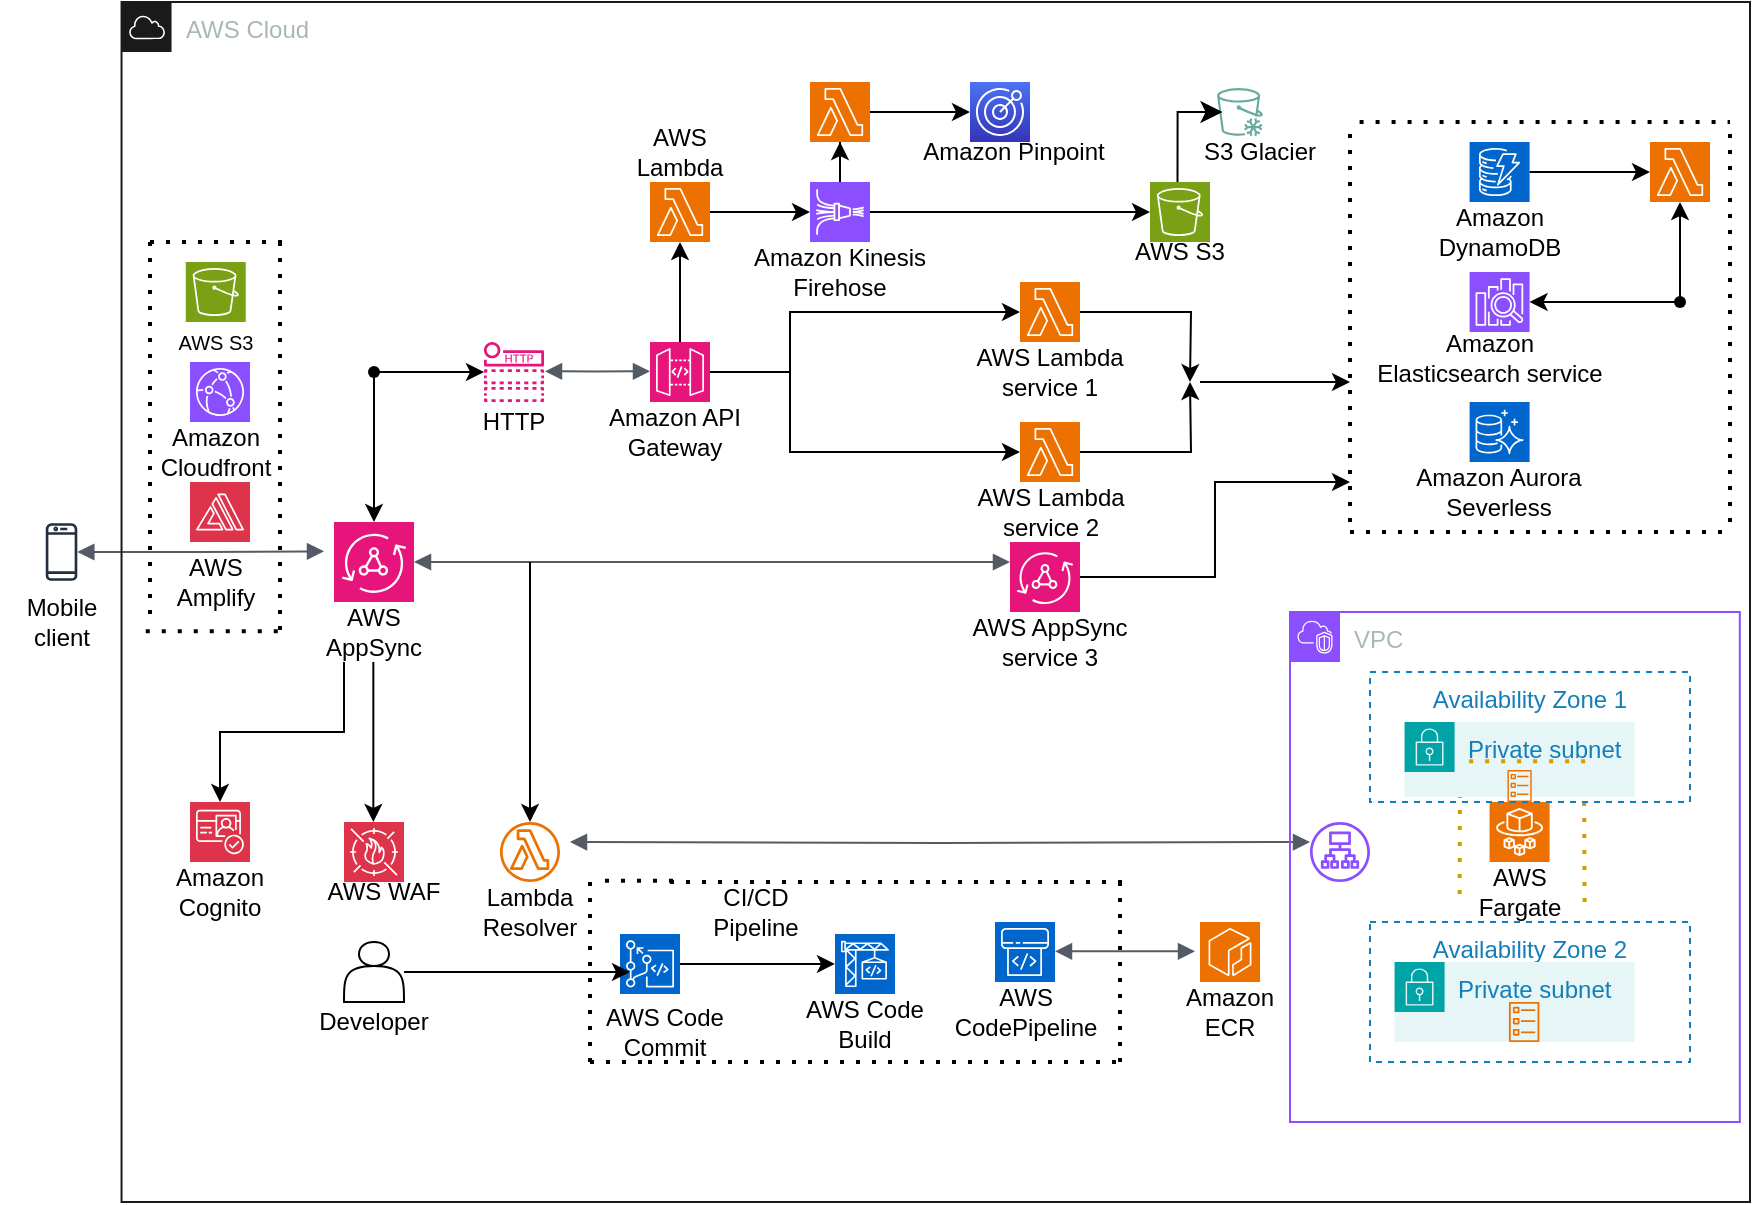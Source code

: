<mxfile version="24.5.2" type="device">
  <diagram name="Page-1" id="oglTjYDxb-ngUuN0Zojm">
    <mxGraphModel dx="1783" dy="492" grid="1" gridSize="10" guides="1" tooltips="1" connect="1" arrows="1" fold="1" page="1" pageScale="1" pageWidth="827" pageHeight="1169" math="0" shadow="0">
      <root>
        <mxCell id="0" />
        <mxCell id="1" parent="0" />
        <mxCell id="u-ZexH7WLPHbIGea8qeF-1" value="" style="sketch=0;points=[[0,0,0],[0.25,0,0],[0.5,0,0],[0.75,0,0],[1,0,0],[0,1,0],[0.25,1,0],[0.5,1,0],[0.75,1,0],[1,1,0],[0,0.25,0],[0,0.5,0],[0,0.75,0],[1,0.25,0],[1,0.5,0],[1,0.75,0]];outlineConnect=0;fontColor=#232F3E;fillColor=#7AA116;strokeColor=#ffffff;dashed=0;verticalLabelPosition=bottom;verticalAlign=top;align=center;html=1;fontSize=12;fontStyle=0;aspect=fixed;shape=mxgraph.aws4.resourceIcon;resIcon=mxgraph.aws4.s3;" vertex="1" parent="1">
          <mxGeometry x="47.88" y="250" width="30" height="30" as="geometry" />
        </mxCell>
        <mxCell id="u-ZexH7WLPHbIGea8qeF-2" value="" style="sketch=0;points=[[0,0,0],[0.25,0,0],[0.5,0,0],[0.75,0,0],[1,0,0],[0,1,0],[0.25,1,0],[0.5,1,0],[0.75,1,0],[1,1,0],[0,0.25,0],[0,0.5,0],[0,0.75,0],[1,0.25,0],[1,0.5,0],[1,0.75,0]];outlineConnect=0;fontColor=#232F3E;fillColor=#7AA116;strokeColor=#ffffff;dashed=0;verticalLabelPosition=bottom;verticalAlign=top;align=center;html=1;fontSize=12;fontStyle=0;aspect=fixed;shape=mxgraph.aws4.resourceIcon;resIcon=mxgraph.aws4.s3;" vertex="1" parent="1">
          <mxGeometry x="530" y="210" width="30" height="30" as="geometry" />
        </mxCell>
        <mxCell id="u-ZexH7WLPHbIGea8qeF-3" value="" style="sketch=0;points=[[0,0,0],[0.25,0,0],[0.5,0,0],[0.75,0,0],[1,0,0],[0,1,0],[0.25,1,0],[0.5,1,0],[0.75,1,0],[1,1,0],[0,0.25,0],[0,0.5,0],[0,0.75,0],[1,0.25,0],[1,0.5,0],[1,0.75,0]];outlineConnect=0;fontColor=#232F3E;fillColor=#8C4FFF;strokeColor=#ffffff;dashed=0;verticalLabelPosition=bottom;verticalAlign=top;align=center;html=1;fontSize=12;fontStyle=0;aspect=fixed;shape=mxgraph.aws4.resourceIcon;resIcon=mxgraph.aws4.cloudfront;" vertex="1" parent="1">
          <mxGeometry x="50" y="300" width="30" height="30" as="geometry" />
        </mxCell>
        <mxCell id="u-ZexH7WLPHbIGea8qeF-4" value="" style="sketch=0;points=[[0,0,0],[0.25,0,0],[0.5,0,0],[0.75,0,0],[1,0,0],[0,1,0],[0.25,1,0],[0.5,1,0],[0.75,1,0],[1,1,0],[0,0.25,0],[0,0.5,0],[0,0.75,0],[1,0.25,0],[1,0.5,0],[1,0.75,0]];outlineConnect=0;fontColor=#232F3E;fillColor=#DD344C;strokeColor=#ffffff;dashed=0;verticalLabelPosition=bottom;verticalAlign=top;align=center;html=1;fontSize=12;fontStyle=0;aspect=fixed;shape=mxgraph.aws4.resourceIcon;resIcon=mxgraph.aws4.amplify;" vertex="1" parent="1">
          <mxGeometry x="50" y="360" width="30" height="30" as="geometry" />
        </mxCell>
        <mxCell id="u-ZexH7WLPHbIGea8qeF-5" value="" style="sketch=0;points=[[0,0,0],[0.25,0,0],[0.5,0,0],[0.75,0,0],[1,0,0],[0,1,0],[0.25,1,0],[0.5,1,0],[0.75,1,0],[1,1,0],[0,0.25,0],[0,0.5,0],[0,0.75,0],[1,0.25,0],[1,0.5,0],[1,0.75,0]];outlineConnect=0;fontColor=#232F3E;fillColor=#DD344C;strokeColor=#ffffff;dashed=0;verticalLabelPosition=bottom;verticalAlign=top;align=center;html=1;fontSize=12;fontStyle=0;aspect=fixed;shape=mxgraph.aws4.resourceIcon;resIcon=mxgraph.aws4.cognito;" vertex="1" parent="1">
          <mxGeometry x="50" y="520" width="30" height="30" as="geometry" />
        </mxCell>
        <mxCell id="u-ZexH7WLPHbIGea8qeF-6" value="" style="sketch=0;points=[[0,0,0],[0.25,0,0],[0.5,0,0],[0.75,0,0],[1,0,0],[0,1,0],[0.25,1,0],[0.5,1,0],[0.75,1,0],[1,1,0],[0,0.25,0],[0,0.5,0],[0,0.75,0],[1,0.25,0],[1,0.5,0],[1,0.75,0]];outlineConnect=0;fontColor=#232F3E;fillColor=#DD344C;strokeColor=#ffffff;dashed=0;verticalLabelPosition=bottom;verticalAlign=top;align=center;html=1;fontSize=12;fontStyle=0;aspect=fixed;shape=mxgraph.aws4.resourceIcon;resIcon=mxgraph.aws4.waf;" vertex="1" parent="1">
          <mxGeometry x="127" y="530" width="30" height="30" as="geometry" />
        </mxCell>
        <mxCell id="u-ZexH7WLPHbIGea8qeF-7" value="" style="sketch=0;points=[[0,0,0],[0.25,0,0],[0.5,0,0],[0.75,0,0],[1,0,0],[0,1,0],[0.25,1,0],[0.5,1,0],[0.75,1,0],[1,1,0],[0,0.25,0],[0,0.5,0],[0,0.75,0],[1,0.25,0],[1,0.5,0],[1,0.75,0]];outlineConnect=0;fontColor=#232F3E;fillColor=#E7157B;strokeColor=#ffffff;dashed=0;verticalLabelPosition=bottom;verticalAlign=top;align=center;html=1;fontSize=12;fontStyle=0;aspect=fixed;shape=mxgraph.aws4.resourceIcon;resIcon=mxgraph.aws4.appsync;" vertex="1" parent="1">
          <mxGeometry x="122" y="380" width="40" height="40" as="geometry" />
        </mxCell>
        <mxCell id="u-ZexH7WLPHbIGea8qeF-8" value="" style="sketch=0;outlineConnect=0;fontColor=#232F3E;gradientColor=none;fillColor=#E7157B;strokeColor=none;dashed=0;verticalLabelPosition=bottom;verticalAlign=top;align=center;html=1;fontSize=12;fontStyle=0;aspect=fixed;pointerEvents=1;shape=mxgraph.aws4.http_notification;" vertex="1" parent="1">
          <mxGeometry x="197" y="290" width="30" height="30" as="geometry" />
        </mxCell>
        <mxCell id="u-ZexH7WLPHbIGea8qeF-9" value="" style="sketch=0;outlineConnect=0;fontColor=#232F3E;gradientColor=none;fillColor=#232F3D;strokeColor=none;dashed=0;verticalLabelPosition=bottom;verticalAlign=top;align=center;html=1;fontSize=12;fontStyle=0;aspect=fixed;pointerEvents=1;shape=mxgraph.aws4.mobile_client;" vertex="1" parent="1">
          <mxGeometry x="-22.12" y="380" width="15.77" height="30" as="geometry" />
        </mxCell>
        <mxCell id="u-ZexH7WLPHbIGea8qeF-10" value="" style="sketch=0;outlineConnect=0;fontColor=#232F3E;gradientColor=none;fillColor=#ED7100;strokeColor=none;dashed=0;verticalLabelPosition=bottom;verticalAlign=top;align=center;html=1;fontSize=12;fontStyle=0;aspect=fixed;pointerEvents=1;shape=mxgraph.aws4.lambda_function;" vertex="1" parent="1">
          <mxGeometry x="205" y="530" width="30" height="30" as="geometry" />
        </mxCell>
        <mxCell id="u-ZexH7WLPHbIGea8qeF-220" style="edgeStyle=elbowEdgeStyle;rounded=0;orthogonalLoop=1;jettySize=auto;html=1;exitX=1;exitY=0.5;exitDx=0;exitDy=0;exitPerimeter=0;" edge="1" parent="1" source="u-ZexH7WLPHbIGea8qeF-12" target="u-ZexH7WLPHbIGea8qeF-15">
          <mxGeometry relative="1" as="geometry">
            <Array as="points">
              <mxPoint x="350" y="320" />
              <mxPoint x="350" y="320" />
              <mxPoint x="420" y="320" />
              <mxPoint x="420" y="310" />
              <mxPoint x="420" y="320" />
              <mxPoint x="420" y="320" />
              <mxPoint x="420" y="320" />
              <mxPoint x="420" y="290" />
            </Array>
          </mxGeometry>
        </mxCell>
        <mxCell id="u-ZexH7WLPHbIGea8qeF-12" value="" style="sketch=0;points=[[0,0,0],[0.25,0,0],[0.5,0,0],[0.75,0,0],[1,0,0],[0,1,0],[0.25,1,0],[0.5,1,0],[0.75,1,0],[1,1,0],[0,0.25,0],[0,0.5,0],[0,0.75,0],[1,0.25,0],[1,0.5,0],[1,0.75,0]];outlineConnect=0;fontColor=#232F3E;fillColor=#E7157B;strokeColor=#ffffff;dashed=0;verticalLabelPosition=bottom;verticalAlign=top;align=center;html=1;fontSize=12;fontStyle=0;aspect=fixed;shape=mxgraph.aws4.resourceIcon;resIcon=mxgraph.aws4.api_gateway;" vertex="1" parent="1">
          <mxGeometry x="280" y="290" width="30" height="30" as="geometry" />
        </mxCell>
        <mxCell id="u-ZexH7WLPHbIGea8qeF-13" value="" style="sketch=0;points=[[0,0,0],[0.25,0,0],[0.5,0,0],[0.75,0,0],[1,0,0],[0,1,0],[0.25,1,0],[0.5,1,0],[0.75,1,0],[1,1,0],[0,0.25,0],[0,0.5,0],[0,0.75,0],[1,0.25,0],[1,0.5,0],[1,0.75,0]];outlineConnect=0;fontColor=#232F3E;fillColor=#ED7100;strokeColor=#ffffff;dashed=0;verticalLabelPosition=bottom;verticalAlign=top;align=center;html=1;fontSize=12;fontStyle=0;aspect=fixed;shape=mxgraph.aws4.resourceIcon;resIcon=mxgraph.aws4.lambda;" vertex="1" parent="1">
          <mxGeometry x="280" y="210" width="30" height="30" as="geometry" />
        </mxCell>
        <mxCell id="u-ZexH7WLPHbIGea8qeF-14" value="" style="sketch=0;points=[[0,0,0],[0.25,0,0],[0.5,0,0],[0.75,0,0],[1,0,0],[0,1,0],[0.25,1,0],[0.5,1,0],[0.75,1,0],[1,1,0],[0,0.25,0],[0,0.5,0],[0,0.75,0],[1,0.25,0],[1,0.5,0],[1,0.75,0]];outlineConnect=0;fontColor=#232F3E;fillColor=#ED7100;strokeColor=#ffffff;dashed=0;verticalLabelPosition=bottom;verticalAlign=top;align=center;html=1;fontSize=12;fontStyle=0;aspect=fixed;shape=mxgraph.aws4.resourceIcon;resIcon=mxgraph.aws4.lambda;" vertex="1" parent="1">
          <mxGeometry x="360" y="160" width="30" height="30" as="geometry" />
        </mxCell>
        <mxCell id="u-ZexH7WLPHbIGea8qeF-263" style="edgeStyle=orthogonalEdgeStyle;rounded=0;orthogonalLoop=1;jettySize=auto;html=1;elbow=vertical;" edge="1" parent="1" source="u-ZexH7WLPHbIGea8qeF-15">
          <mxGeometry relative="1" as="geometry">
            <mxPoint x="550" y="310" as="targetPoint" />
          </mxGeometry>
        </mxCell>
        <mxCell id="u-ZexH7WLPHbIGea8qeF-15" value="" style="sketch=0;points=[[0,0,0],[0.25,0,0],[0.5,0,0],[0.75,0,0],[1,0,0],[0,1,0],[0.25,1,0],[0.5,1,0],[0.75,1,0],[1,1,0],[0,0.25,0],[0,0.5,0],[0,0.75,0],[1,0.25,0],[1,0.5,0],[1,0.75,0]];outlineConnect=0;fontColor=#232F3E;fillColor=#ED7100;strokeColor=#ffffff;dashed=0;verticalLabelPosition=bottom;verticalAlign=top;align=center;html=1;fontSize=12;fontStyle=0;aspect=fixed;shape=mxgraph.aws4.resourceIcon;resIcon=mxgraph.aws4.lambda;" vertex="1" parent="1">
          <mxGeometry x="465" y="260" width="30" height="30" as="geometry" />
        </mxCell>
        <mxCell id="u-ZexH7WLPHbIGea8qeF-278" style="edgeStyle=orthogonalEdgeStyle;rounded=0;orthogonalLoop=1;jettySize=auto;html=1;elbow=vertical;" edge="1" parent="1" source="u-ZexH7WLPHbIGea8qeF-16">
          <mxGeometry relative="1" as="geometry">
            <mxPoint x="550" y="310" as="targetPoint" />
          </mxGeometry>
        </mxCell>
        <mxCell id="u-ZexH7WLPHbIGea8qeF-16" value="" style="sketch=0;points=[[0,0,0],[0.25,0,0],[0.5,0,0],[0.75,0,0],[1,0,0],[0,1,0],[0.25,1,0],[0.5,1,0],[0.75,1,0],[1,1,0],[0,0.25,0],[0,0.5,0],[0,0.75,0],[1,0.25,0],[1,0.5,0],[1,0.75,0]];outlineConnect=0;fontColor=#232F3E;fillColor=#ED7100;strokeColor=#ffffff;dashed=0;verticalLabelPosition=bottom;verticalAlign=top;align=center;html=1;fontSize=12;fontStyle=0;aspect=fixed;shape=mxgraph.aws4.resourceIcon;resIcon=mxgraph.aws4.lambda;" vertex="1" parent="1">
          <mxGeometry x="465" y="330" width="30" height="30" as="geometry" />
        </mxCell>
        <mxCell id="u-ZexH7WLPHbIGea8qeF-17" value="" style="sketch=0;points=[[0,0,0],[0.25,0,0],[0.5,0,0],[0.75,0,0],[1,0,0],[0,1,0],[0.25,1,0],[0.5,1,0],[0.75,1,0],[1,1,0],[0,0.25,0],[0,0.5,0],[0,0.75,0],[1,0.25,0],[1,0.5,0],[1,0.75,0]];outlineConnect=0;fontColor=#232F3E;fillColor=#ED7100;strokeColor=#ffffff;dashed=0;verticalLabelPosition=bottom;verticalAlign=top;align=center;html=1;fontSize=12;fontStyle=0;aspect=fixed;shape=mxgraph.aws4.resourceIcon;resIcon=mxgraph.aws4.lambda;" vertex="1" parent="1">
          <mxGeometry x="780" y="190" width="30" height="30" as="geometry" />
        </mxCell>
        <mxCell id="u-ZexH7WLPHbIGea8qeF-292" style="edgeStyle=elbowEdgeStyle;rounded=0;orthogonalLoop=1;jettySize=auto;html=1;" edge="1" parent="1" source="u-ZexH7WLPHbIGea8qeF-19">
          <mxGeometry relative="1" as="geometry">
            <mxPoint x="630" y="360" as="targetPoint" />
          </mxGeometry>
        </mxCell>
        <mxCell id="u-ZexH7WLPHbIGea8qeF-19" value="" style="sketch=0;points=[[0,0,0],[0.25,0,0],[0.5,0,0],[0.75,0,0],[1,0,0],[0,1,0],[0.25,1,0],[0.5,1,0],[0.75,1,0],[1,1,0],[0,0.25,0],[0,0.5,0],[0,0.75,0],[1,0.25,0],[1,0.5,0],[1,0.75,0]];outlineConnect=0;fontColor=#232F3E;fillColor=#E7157B;strokeColor=#ffffff;dashed=0;verticalLabelPosition=bottom;verticalAlign=top;align=center;html=1;fontSize=12;fontStyle=0;aspect=fixed;shape=mxgraph.aws4.resourceIcon;resIcon=mxgraph.aws4.appsync;" vertex="1" parent="1">
          <mxGeometry x="460" y="390" width="35" height="35" as="geometry" />
        </mxCell>
        <mxCell id="u-ZexH7WLPHbIGea8qeF-20" value="" style="sketch=0;points=[[0,0,0],[0.25,0,0],[0.5,0,0],[0.75,0,0],[1,0,0],[0,1,0],[0.25,1,0],[0.5,1,0],[0.75,1,0],[1,1,0],[0,0.25,0],[0,0.5,0],[0,0.75,0],[1,0.25,0],[1,0.5,0],[1,0.75,0]];outlineConnect=0;fontColor=#232F3E;fillColor=#8C4FFF;strokeColor=#ffffff;dashed=0;verticalLabelPosition=bottom;verticalAlign=top;align=center;html=1;fontSize=12;fontStyle=0;aspect=fixed;shape=mxgraph.aws4.resourceIcon;resIcon=mxgraph.aws4.kinesis_data_firehose;" vertex="1" parent="1">
          <mxGeometry x="360" y="210" width="30" height="30" as="geometry" />
        </mxCell>
        <mxCell id="u-ZexH7WLPHbIGea8qeF-21" value="" style="sketch=0;points=[[0,0,0],[0.25,0,0],[0.5,0,0],[0.75,0,0],[1,0,0],[0,1,0],[0.25,1,0],[0.5,1,0],[0.75,1,0],[1,1,0],[0,0.25,0],[0,0.5,0],[0,0.75,0],[1,0.25,0],[1,0.5,0],[1,0.75,0]];outlineConnect=0;fontColor=#232F3E;gradientColor=#4D72F3;gradientDirection=north;fillColor=#3334B9;strokeColor=#ffffff;dashed=0;verticalLabelPosition=bottom;verticalAlign=top;align=center;html=1;fontSize=12;fontStyle=0;aspect=fixed;shape=mxgraph.aws4.resourceIcon;resIcon=mxgraph.aws4.pinpoint;" vertex="1" parent="1">
          <mxGeometry x="440" y="160" width="30" height="30" as="geometry" />
        </mxCell>
        <mxCell id="u-ZexH7WLPHbIGea8qeF-23" value="" style="sketch=0;points=[[0,0,0],[0.25,0,0],[0.5,0,0],[0.75,0,0],[1,0,0],[0,1,0],[0.25,1,0],[0.5,1,0],[0.75,1,0],[1,1,0],[0,0.25,0],[0,0.5,0],[0,0.75,0],[1,0.25,0],[1,0.5,0],[1,0.75,0]];outlineConnect=0;dashed=0;verticalLabelPosition=bottom;verticalAlign=top;align=center;html=1;fontSize=12;fontStyle=0;aspect=fixed;shape=mxgraph.aws4.resourceIcon;resIcon=mxgraph.aws4.glacier;strokeColor=#67AB9F;" vertex="1" parent="1">
          <mxGeometry x="560" y="160" width="30" height="30" as="geometry" />
        </mxCell>
        <mxCell id="u-ZexH7WLPHbIGea8qeF-29" value="" style="sketch=0;points=[[0,0,0],[0.25,0,0],[0.5,0,0],[0.75,0,0],[1,0,0],[0,1,0],[0.25,1,0],[0.5,1,0],[0.75,1,0],[1,1,0],[0,0.25,0],[0,0.5,0],[0,0.75,0],[1,0.25,0],[1,0.5,0],[1,0.75,0]];outlineConnect=0;fontColor=#232F3E;fillColor=#0066CC;strokeColor=#ffffff;dashed=0;verticalLabelPosition=bottom;verticalAlign=top;align=center;html=1;fontSize=12;fontStyle=0;aspect=fixed;shape=mxgraph.aws4.resourceIcon;resIcon=mxgraph.aws4.codecommit;" vertex="1" parent="1">
          <mxGeometry x="265" y="585.95" width="30" height="30" as="geometry" />
        </mxCell>
        <mxCell id="u-ZexH7WLPHbIGea8qeF-30" value="" style="sketch=0;points=[[0,0,0],[0.25,0,0],[0.5,0,0],[0.75,0,0],[1,0,0],[0,1,0],[0.25,1,0],[0.5,1,0],[0.75,1,0],[1,1,0],[0,0.25,0],[0,0.5,0],[0,0.75,0],[1,0.25,0],[1,0.5,0],[1,0.75,0]];outlineConnect=0;fontColor=#232F3E;fillColor=#0066CC;strokeColor=#ffffff;dashed=0;verticalLabelPosition=bottom;verticalAlign=top;align=center;html=1;fontSize=12;fontStyle=0;aspect=fixed;shape=mxgraph.aws4.resourceIcon;resIcon=mxgraph.aws4.codebuild;" vertex="1" parent="1">
          <mxGeometry x="372.5" y="585.95" width="30" height="30" as="geometry" />
        </mxCell>
        <mxCell id="u-ZexH7WLPHbIGea8qeF-31" value="" style="sketch=0;points=[[0,0,0],[0.25,0,0],[0.5,0,0],[0.75,0,0],[1,0,0],[0,1,0],[0.25,1,0],[0.5,1,0],[0.75,1,0],[1,1,0],[0,0.25,0],[0,0.5,0],[0,0.75,0],[1,0.25,0],[1,0.5,0],[1,0.75,0]];outlineConnect=0;fontColor=#232F3E;fillColor=#0066CC;strokeColor=#ffffff;dashed=0;verticalLabelPosition=bottom;verticalAlign=top;align=center;html=1;fontSize=12;fontStyle=0;aspect=fixed;shape=mxgraph.aws4.resourceIcon;resIcon=mxgraph.aws4.codepipeline;" vertex="1" parent="1">
          <mxGeometry x="452.5" y="580" width="30" height="30" as="geometry" />
        </mxCell>
        <mxCell id="u-ZexH7WLPHbIGea8qeF-33" value="" style="sketch=0;points=[[0,0,0],[0.25,0,0],[0.5,0,0],[0.75,0,0],[1,0,0],[0,1,0],[0.25,1,0],[0.5,1,0],[0.75,1,0],[1,1,0],[0,0.25,0],[0,0.5,0],[0,0.75,0],[1,0.25,0],[1,0.5,0],[1,0.75,0]];outlineConnect=0;fontColor=#232F3E;fillColor=#ED7100;strokeColor=#ffffff;dashed=0;verticalLabelPosition=bottom;verticalAlign=top;align=center;html=1;fontSize=12;fontStyle=0;aspect=fixed;shape=mxgraph.aws4.resourceIcon;resIcon=mxgraph.aws4.ecr;" vertex="1" parent="1">
          <mxGeometry x="555" y="580" width="30" height="30" as="geometry" />
        </mxCell>
        <mxCell id="u-ZexH7WLPHbIGea8qeF-334" style="edgeStyle=orthogonalEdgeStyle;rounded=0;orthogonalLoop=1;jettySize=auto;html=1;" edge="1" parent="1" source="u-ZexH7WLPHbIGea8qeF-35">
          <mxGeometry relative="1" as="geometry">
            <mxPoint x="270" y="605" as="targetPoint" />
          </mxGeometry>
        </mxCell>
        <mxCell id="u-ZexH7WLPHbIGea8qeF-35" value="" style="shape=actor;whiteSpace=wrap;html=1;" vertex="1" parent="1">
          <mxGeometry x="127" y="590" width="30" height="30" as="geometry" />
        </mxCell>
        <mxCell id="u-ZexH7WLPHbIGea8qeF-36" value="" style="sketch=0;points=[[0,0,0],[0.25,0,0],[0.5,0,0],[0.75,0,0],[1,0,0],[0,1,0],[0.25,1,0],[0.5,1,0],[0.75,1,0],[1,1,0],[0,0.25,0],[0,0.5,0],[0,0.75,0],[1,0.25,0],[1,0.5,0],[1,0.75,0]];outlineConnect=0;fontColor=#232F3E;fillColor=#0066CC;strokeColor=#ffffff;dashed=0;verticalLabelPosition=bottom;verticalAlign=top;align=center;html=1;fontSize=12;fontStyle=0;aspect=fixed;shape=mxgraph.aws4.resourceIcon;resIcon=mxgraph.aws4.dynamodb;" vertex="1" parent="1">
          <mxGeometry x="689.79" y="190" width="30" height="30" as="geometry" />
        </mxCell>
        <mxCell id="u-ZexH7WLPHbIGea8qeF-37" value="" style="sketch=0;points=[[0,0,0],[0.25,0,0],[0.5,0,0],[0.75,0,0],[1,0,0],[0,1,0],[0.25,1,0],[0.5,1,0],[0.75,1,0],[1,1,0],[0,0.25,0],[0,0.5,0],[0,0.75,0],[1,0.25,0],[1,0.5,0],[1,0.75,0]];outlineConnect=0;fontColor=#232F3E;fillColor=#8C4FFF;strokeColor=#ffffff;dashed=0;verticalLabelPosition=bottom;verticalAlign=top;align=center;html=1;fontSize=12;fontStyle=0;aspect=fixed;shape=mxgraph.aws4.resourceIcon;resIcon=mxgraph.aws4.elasticsearch_service;" vertex="1" parent="1">
          <mxGeometry x="689.79" y="255" width="30" height="30" as="geometry" />
        </mxCell>
        <mxCell id="u-ZexH7WLPHbIGea8qeF-38" value="" style="sketch=0;points=[[0,0,0],[0.25,0,0],[0.5,0,0],[0.75,0,0],[1,0,0],[0,1,0],[0.25,1,0],[0.5,1,0],[0.75,1,0],[1,1,0],[0,0.25,0],[0,0.5,0],[0,0.75,0],[1,0.25,0],[1,0.5,0],[1,0.75,0]];outlineConnect=0;fontColor=#232F3E;fillColor=#0066CC;strokeColor=#ffffff;dashed=0;verticalLabelPosition=bottom;verticalAlign=top;align=center;html=1;fontSize=12;fontStyle=0;aspect=fixed;shape=mxgraph.aws4.resourceIcon;resIcon=mxgraph.aws4.aurora;" vertex="1" parent="1">
          <mxGeometry x="689.79" y="320" width="30" height="30" as="geometry" />
        </mxCell>
        <mxCell id="u-ZexH7WLPHbIGea8qeF-39" value="" style="sketch=0;points=[[0,0,0],[0.25,0,0],[0.5,0,0],[0.75,0,0],[1,0,0],[0,1,0],[0.25,1,0],[0.5,1,0],[0.75,1,0],[1,1,0],[0,0.25,0],[0,0.5,0],[0,0.75,0],[1,0.25,0],[1,0.5,0],[1,0.75,0]];outlineConnect=0;fontColor=#232F3E;fillColor=#ED7100;strokeColor=#ffffff;dashed=0;verticalLabelPosition=bottom;verticalAlign=top;align=center;html=1;fontSize=12;fontStyle=0;aspect=fixed;shape=mxgraph.aws4.resourceIcon;resIcon=mxgraph.aws4.fargate;" vertex="1" parent="1">
          <mxGeometry x="699.79" y="520" width="30" height="30" as="geometry" />
        </mxCell>
        <mxCell id="u-ZexH7WLPHbIGea8qeF-44" value="&lt;font style=&quot;font-size: 10px;&quot;&gt;AWS S3&lt;/font&gt;" style="text;html=1;align=center;verticalAlign=middle;whiteSpace=wrap;rounded=0;" vertex="1" parent="1">
          <mxGeometry x="32.88" y="280" width="60" height="20" as="geometry" />
        </mxCell>
        <mxCell id="u-ZexH7WLPHbIGea8qeF-46" value="Amazon Cloudfront" style="text;html=1;align=center;verticalAlign=middle;whiteSpace=wrap;rounded=0;" vertex="1" parent="1">
          <mxGeometry x="37.88" y="335" width="50" height="20" as="geometry" />
        </mxCell>
        <mxCell id="u-ZexH7WLPHbIGea8qeF-47" value="AWS Amplify" style="text;html=1;align=center;verticalAlign=middle;whiteSpace=wrap;rounded=0;" vertex="1" parent="1">
          <mxGeometry x="32.88" y="400" width="60" height="20" as="geometry" />
        </mxCell>
        <mxCell id="u-ZexH7WLPHbIGea8qeF-48" value="Mobile client" style="text;html=1;align=center;verticalAlign=middle;whiteSpace=wrap;rounded=0;" vertex="1" parent="1">
          <mxGeometry x="-44.23" y="420" width="60" height="20" as="geometry" />
        </mxCell>
        <mxCell id="u-ZexH7WLPHbIGea8qeF-50" value="Amazon Cognito" style="text;html=1;align=center;verticalAlign=middle;whiteSpace=wrap;rounded=0;" vertex="1" parent="1">
          <mxGeometry x="35" y="550" width="60" height="30" as="geometry" />
        </mxCell>
        <mxCell id="u-ZexH7WLPHbIGea8qeF-51" value="AWS WAF" style="text;html=1;align=center;verticalAlign=middle;whiteSpace=wrap;rounded=0;" vertex="1" parent="1">
          <mxGeometry x="117" y="550" width="60" height="30" as="geometry" />
        </mxCell>
        <mxCell id="u-ZexH7WLPHbIGea8qeF-52" value="HTTP" style="text;html=1;align=center;verticalAlign=middle;whiteSpace=wrap;rounded=0;" vertex="1" parent="1">
          <mxGeometry x="182" y="315" width="60" height="30" as="geometry" />
        </mxCell>
        <mxCell id="u-ZexH7WLPHbIGea8qeF-54" value="Lambda Resolver" style="text;html=1;align=center;verticalAlign=middle;whiteSpace=wrap;rounded=0;" vertex="1" parent="1">
          <mxGeometry x="190" y="560" width="60" height="30" as="geometry" />
        </mxCell>
        <mxCell id="u-ZexH7WLPHbIGea8qeF-55" value="Developer" style="text;html=1;align=center;verticalAlign=middle;whiteSpace=wrap;rounded=0;" vertex="1" parent="1">
          <mxGeometry x="112" y="615" width="60" height="30" as="geometry" />
        </mxCell>
        <mxCell id="u-ZexH7WLPHbIGea8qeF-57" value="AWS Code Commit" style="text;html=1;align=center;verticalAlign=middle;whiteSpace=wrap;rounded=0;" vertex="1" parent="1">
          <mxGeometry x="250" y="620" width="75" height="30" as="geometry" />
        </mxCell>
        <mxCell id="u-ZexH7WLPHbIGea8qeF-58" value="AWS Code Build" style="text;html=1;align=center;verticalAlign=middle;whiteSpace=wrap;rounded=0;" vertex="1" parent="1">
          <mxGeometry x="355" y="615.95" width="65" height="30" as="geometry" />
        </mxCell>
        <mxCell id="u-ZexH7WLPHbIGea8qeF-59" value="AWS CodePipeline" style="text;html=1;align=center;verticalAlign=middle;whiteSpace=wrap;rounded=0;" vertex="1" parent="1">
          <mxGeometry x="437.5" y="610" width="60" height="30" as="geometry" />
        </mxCell>
        <mxCell id="u-ZexH7WLPHbIGea8qeF-60" value="Amazon ECR" style="text;html=1;align=center;verticalAlign=middle;whiteSpace=wrap;rounded=0;" vertex="1" parent="1">
          <mxGeometry x="540" y="610" width="60" height="30" as="geometry" />
        </mxCell>
        <mxCell id="u-ZexH7WLPHbIGea8qeF-61" value="AWS Lambda" style="text;html=1;align=center;verticalAlign=middle;whiteSpace=wrap;rounded=0;" vertex="1" parent="1">
          <mxGeometry x="265" y="180" width="60" height="30" as="geometry" />
        </mxCell>
        <mxCell id="u-ZexH7WLPHbIGea8qeF-62" value="Amazon API Gateway" style="text;html=1;align=center;verticalAlign=middle;whiteSpace=wrap;rounded=0;" vertex="1" parent="1">
          <mxGeometry x="250" y="320" width="85" height="30" as="geometry" />
        </mxCell>
        <mxCell id="u-ZexH7WLPHbIGea8qeF-64" value="Amazon Kinesis Firehose" style="text;html=1;align=center;verticalAlign=middle;whiteSpace=wrap;rounded=0;" vertex="1" parent="1">
          <mxGeometry x="330" y="240" width="90" height="30" as="geometry" />
        </mxCell>
        <mxCell id="u-ZexH7WLPHbIGea8qeF-65" value="Amazon Pinpoint" style="text;html=1;align=center;verticalAlign=middle;whiteSpace=wrap;rounded=0;" vertex="1" parent="1">
          <mxGeometry x="414" y="180" width="96" height="30" as="geometry" />
        </mxCell>
        <mxCell id="u-ZexH7WLPHbIGea8qeF-66" value="AWS Lambda service 1" style="text;html=1;align=center;verticalAlign=middle;whiteSpace=wrap;rounded=0;" vertex="1" parent="1">
          <mxGeometry x="441" y="290" width="78" height="30" as="geometry" />
        </mxCell>
        <mxCell id="u-ZexH7WLPHbIGea8qeF-69" value="AWS AppSync service 3" style="text;html=1;align=center;verticalAlign=middle;whiteSpace=wrap;rounded=0;" vertex="1" parent="1">
          <mxGeometry x="440" y="425" width="80" height="30" as="geometry" />
        </mxCell>
        <mxCell id="u-ZexH7WLPHbIGea8qeF-70" value="AWS S3" style="text;html=1;align=center;verticalAlign=middle;whiteSpace=wrap;rounded=0;" vertex="1" parent="1">
          <mxGeometry x="515" y="230" width="60" height="30" as="geometry" />
        </mxCell>
        <mxCell id="u-ZexH7WLPHbIGea8qeF-71" value="S3 Glacier" style="text;html=1;align=center;verticalAlign=middle;whiteSpace=wrap;rounded=0;" vertex="1" parent="1">
          <mxGeometry x="555" y="180" width="60" height="30" as="geometry" />
        </mxCell>
        <mxCell id="u-ZexH7WLPHbIGea8qeF-72" value="Amazon DynamoDB" style="text;html=1;align=center;verticalAlign=middle;whiteSpace=wrap;rounded=0;" vertex="1" parent="1">
          <mxGeometry x="674.79" y="220" width="60" height="30" as="geometry" />
        </mxCell>
        <mxCell id="u-ZexH7WLPHbIGea8qeF-73" value="Amazon Elasticsearch service" style="text;html=1;align=center;verticalAlign=middle;whiteSpace=wrap;rounded=0;" vertex="1" parent="1">
          <mxGeometry x="640" y="285" width="120" height="25" as="geometry" />
        </mxCell>
        <mxCell id="u-ZexH7WLPHbIGea8qeF-75" value="Amazon Aurora Severless" style="text;html=1;align=center;verticalAlign=middle;whiteSpace=wrap;rounded=0;" vertex="1" parent="1">
          <mxGeometry x="662.29" y="350" width="85" height="30" as="geometry" />
        </mxCell>
        <mxCell id="u-ZexH7WLPHbIGea8qeF-77" value="AWS Fargate" style="text;html=1;align=center;verticalAlign=middle;whiteSpace=wrap;rounded=0;" vertex="1" parent="1">
          <mxGeometry x="684.79" y="550" width="60" height="30" as="geometry" />
        </mxCell>
        <mxCell id="u-ZexH7WLPHbIGea8qeF-79" value="AWS Lambda service 2" style="text;html=1;align=center;verticalAlign=middle;whiteSpace=wrap;rounded=0;" vertex="1" parent="1">
          <mxGeometry x="437.5" y="360" width="85" height="30" as="geometry" />
        </mxCell>
        <mxCell id="u-ZexH7WLPHbIGea8qeF-93" style="edgeStyle=orthogonalEdgeStyle;rounded=0;orthogonalLoop=1;jettySize=auto;html=1;exitX=0.5;exitY=1;exitDx=0;exitDy=0;" edge="1" parent="1">
          <mxGeometry relative="1" as="geometry">
            <mxPoint x="142" y="420" as="sourcePoint" />
            <mxPoint x="142" y="420" as="targetPoint" />
          </mxGeometry>
        </mxCell>
        <mxCell id="u-ZexH7WLPHbIGea8qeF-121" style="edgeStyle=orthogonalEdgeStyle;rounded=0;orthogonalLoop=1;jettySize=auto;html=1;" edge="1" parent="1" source="u-ZexH7WLPHbIGea8qeF-119" target="u-ZexH7WLPHbIGea8qeF-8">
          <mxGeometry relative="1" as="geometry">
            <mxPoint x="180" y="305" as="targetPoint" />
          </mxGeometry>
        </mxCell>
        <mxCell id="u-ZexH7WLPHbIGea8qeF-119" value="" style="shape=waypoint;sketch=0;fillStyle=solid;size=6;pointerEvents=1;points=[];fillColor=none;resizable=0;rotatable=0;perimeter=centerPerimeter;snapToPoint=1;" vertex="1" parent="1">
          <mxGeometry x="132" y="295" width="20" height="20" as="geometry" />
        </mxCell>
        <mxCell id="u-ZexH7WLPHbIGea8qeF-120" style="edgeStyle=orthogonalEdgeStyle;rounded=0;orthogonalLoop=1;jettySize=auto;html=1;entryX=0.5;entryY=0;entryDx=0;entryDy=0;entryPerimeter=0;" edge="1" parent="1" source="u-ZexH7WLPHbIGea8qeF-119" target="u-ZexH7WLPHbIGea8qeF-7">
          <mxGeometry relative="1" as="geometry" />
        </mxCell>
        <mxCell id="u-ZexH7WLPHbIGea8qeF-127" style="edgeStyle=orthogonalEdgeStyle;rounded=0;orthogonalLoop=1;jettySize=auto;html=1;" edge="1" parent="1">
          <mxGeometry relative="1" as="geometry">
            <mxPoint x="141.67" y="530" as="targetPoint" />
            <mxPoint x="141.67" y="450" as="sourcePoint" />
          </mxGeometry>
        </mxCell>
        <mxCell id="u-ZexH7WLPHbIGea8qeF-133" value="AWS AppSync" style="text;html=1;align=center;verticalAlign=middle;whiteSpace=wrap;rounded=0;" vertex="1" parent="1">
          <mxGeometry x="112" y="420" width="60" height="30" as="geometry" />
        </mxCell>
        <mxCell id="u-ZexH7WLPHbIGea8qeF-143" value="" style="edgeStyle=orthogonalEdgeStyle;html=1;endArrow=block;elbow=vertical;startArrow=block;startFill=1;endFill=1;strokeColor=#545B64;rounded=0;" edge="1" parent="1">
          <mxGeometry width="100" relative="1" as="geometry">
            <mxPoint x="227.5" y="304.67" as="sourcePoint" />
            <mxPoint x="280" y="304.67" as="targetPoint" />
            <Array as="points">
              <mxPoint x="252" y="304.34" />
              <mxPoint x="252" y="304.34" />
            </Array>
          </mxGeometry>
        </mxCell>
        <mxCell id="u-ZexH7WLPHbIGea8qeF-144" style="edgeStyle=orthogonalEdgeStyle;rounded=0;orthogonalLoop=1;jettySize=auto;html=1;entryX=0.5;entryY=1;entryDx=0;entryDy=0;entryPerimeter=0;" edge="1" parent="1" source="u-ZexH7WLPHbIGea8qeF-12" target="u-ZexH7WLPHbIGea8qeF-13">
          <mxGeometry relative="1" as="geometry" />
        </mxCell>
        <mxCell id="u-ZexH7WLPHbIGea8qeF-145" style="edgeStyle=orthogonalEdgeStyle;rounded=0;orthogonalLoop=1;jettySize=auto;html=1;entryX=0;entryY=0.5;entryDx=0;entryDy=0;entryPerimeter=0;" edge="1" parent="1" source="u-ZexH7WLPHbIGea8qeF-13" target="u-ZexH7WLPHbIGea8qeF-20">
          <mxGeometry relative="1" as="geometry" />
        </mxCell>
        <mxCell id="u-ZexH7WLPHbIGea8qeF-146" style="edgeStyle=orthogonalEdgeStyle;rounded=0;orthogonalLoop=1;jettySize=auto;html=1;entryX=0.5;entryY=1;entryDx=0;entryDy=0;entryPerimeter=0;" edge="1" parent="1" source="u-ZexH7WLPHbIGea8qeF-20" target="u-ZexH7WLPHbIGea8qeF-14">
          <mxGeometry relative="1" as="geometry" />
        </mxCell>
        <mxCell id="u-ZexH7WLPHbIGea8qeF-147" style="edgeStyle=orthogonalEdgeStyle;rounded=0;orthogonalLoop=1;jettySize=auto;html=1;entryX=0;entryY=0.5;entryDx=0;entryDy=0;entryPerimeter=0;" edge="1" parent="1" source="u-ZexH7WLPHbIGea8qeF-14" target="u-ZexH7WLPHbIGea8qeF-21">
          <mxGeometry relative="1" as="geometry" />
        </mxCell>
        <mxCell id="u-ZexH7WLPHbIGea8qeF-148" style="edgeStyle=orthogonalEdgeStyle;rounded=0;orthogonalLoop=1;jettySize=auto;html=1;entryX=0;entryY=0.5;entryDx=0;entryDy=0;entryPerimeter=0;" edge="1" parent="1" source="u-ZexH7WLPHbIGea8qeF-20" target="u-ZexH7WLPHbIGea8qeF-2">
          <mxGeometry relative="1" as="geometry" />
        </mxCell>
        <mxCell id="u-ZexH7WLPHbIGea8qeF-152" value="" style="edgeStyle=segmentEdgeStyle;endArrow=classic;html=1;curved=0;rounded=0;endSize=8;startSize=8;" edge="1" parent="1">
          <mxGeometry width="50" height="50" relative="1" as="geometry">
            <mxPoint x="543.75" y="210" as="sourcePoint" />
            <mxPoint x="566.25" y="175" as="targetPoint" />
            <Array as="points">
              <mxPoint x="543.75" y="175" />
            </Array>
          </mxGeometry>
        </mxCell>
        <mxCell id="u-ZexH7WLPHbIGea8qeF-171" style="edgeStyle=orthogonalEdgeStyle;rounded=0;orthogonalLoop=1;jettySize=auto;html=1;entryX=0;entryY=0.5;entryDx=0;entryDy=0;entryPerimeter=0;" edge="1" parent="1" source="u-ZexH7WLPHbIGea8qeF-36" target="u-ZexH7WLPHbIGea8qeF-17">
          <mxGeometry relative="1" as="geometry" />
        </mxCell>
        <mxCell id="u-ZexH7WLPHbIGea8qeF-172" value="" style="shape=waypoint;sketch=0;fillStyle=solid;size=6;pointerEvents=1;points=[];fillColor=none;resizable=0;rotatable=0;perimeter=centerPerimeter;snapToPoint=1;" vertex="1" parent="1">
          <mxGeometry x="785.0" y="260" width="20" height="20" as="geometry" />
        </mxCell>
        <mxCell id="u-ZexH7WLPHbIGea8qeF-174" style="edgeStyle=orthogonalEdgeStyle;rounded=0;orthogonalLoop=1;jettySize=auto;html=1;entryX=1;entryY=0.5;entryDx=0;entryDy=0;entryPerimeter=0;" edge="1" parent="1" source="u-ZexH7WLPHbIGea8qeF-172" target="u-ZexH7WLPHbIGea8qeF-37">
          <mxGeometry relative="1" as="geometry" />
        </mxCell>
        <mxCell id="u-ZexH7WLPHbIGea8qeF-184" style="edgeStyle=orthogonalEdgeStyle;rounded=0;orthogonalLoop=1;jettySize=auto;html=1;entryX=0.5;entryY=1;entryDx=0;entryDy=0;entryPerimeter=0;" edge="1" parent="1" source="u-ZexH7WLPHbIGea8qeF-172" target="u-ZexH7WLPHbIGea8qeF-17">
          <mxGeometry relative="1" as="geometry" />
        </mxCell>
        <mxCell id="u-ZexH7WLPHbIGea8qeF-198" value="" style="endArrow=none;dashed=1;html=1;dashPattern=1 3;strokeWidth=2;rounded=0;exitX=0.2;exitY=-0.05;exitDx=0;exitDy=0;exitPerimeter=0;" edge="1" parent="1">
          <mxGeometry width="50" height="50" relative="1" as="geometry">
            <mxPoint x="630" y="380" as="sourcePoint" />
            <mxPoint x="630" y="180" as="targetPoint" />
          </mxGeometry>
        </mxCell>
        <mxCell id="u-ZexH7WLPHbIGea8qeF-210" value="" style="endArrow=none;dashed=1;html=1;dashPattern=1 3;strokeWidth=2;rounded=0;" edge="1" parent="1">
          <mxGeometry width="50" height="50" relative="1" as="geometry">
            <mxPoint x="820" y="380" as="sourcePoint" />
            <mxPoint x="820" y="180" as="targetPoint" />
          </mxGeometry>
        </mxCell>
        <mxCell id="u-ZexH7WLPHbIGea8qeF-211" value="" style="endArrow=none;dashed=1;html=1;dashPattern=1 3;strokeWidth=2;rounded=0;" edge="1" parent="1">
          <mxGeometry width="50" height="50" relative="1" as="geometry">
            <mxPoint x="630" y="385" as="sourcePoint" />
            <mxPoint x="820" y="385" as="targetPoint" />
          </mxGeometry>
        </mxCell>
        <mxCell id="u-ZexH7WLPHbIGea8qeF-265" value="" style="endArrow=classic;html=1;rounded=0;elbow=vertical;" edge="1" parent="1">
          <mxGeometry width="50" height="50" relative="1" as="geometry">
            <mxPoint x="555" y="310" as="sourcePoint" />
            <mxPoint x="630" y="310" as="targetPoint" />
          </mxGeometry>
        </mxCell>
        <mxCell id="u-ZexH7WLPHbIGea8qeF-268" value="" style="edgeStyle=orthogonalEdgeStyle;html=1;endArrow=block;elbow=vertical;startArrow=block;startFill=1;endFill=1;strokeColor=#545B64;rounded=0;exitX=1;exitY=0.5;exitDx=0;exitDy=0;exitPerimeter=0;" edge="1" parent="1" source="u-ZexH7WLPHbIGea8qeF-7">
          <mxGeometry width="100" relative="1" as="geometry">
            <mxPoint x="255" y="399.67" as="sourcePoint" />
            <mxPoint x="460" y="400" as="targetPoint" />
            <Array as="points">
              <mxPoint x="210" y="400" />
              <mxPoint x="210" y="400" />
            </Array>
          </mxGeometry>
        </mxCell>
        <mxCell id="u-ZexH7WLPHbIGea8qeF-270" value="" style="endArrow=classic;html=1;rounded=0;elbow=vertical;" edge="1" parent="1" target="u-ZexH7WLPHbIGea8qeF-10">
          <mxGeometry width="50" height="50" relative="1" as="geometry">
            <mxPoint x="220" y="400" as="sourcePoint" />
            <mxPoint x="220" y="460" as="targetPoint" />
          </mxGeometry>
        </mxCell>
        <mxCell id="u-ZexH7WLPHbIGea8qeF-291" style="edgeStyle=elbowEdgeStyle;rounded=0;orthogonalLoop=1;jettySize=auto;html=1;entryX=0;entryY=0.5;entryDx=0;entryDy=0;entryPerimeter=0;" edge="1" parent="1" source="u-ZexH7WLPHbIGea8qeF-12" target="u-ZexH7WLPHbIGea8qeF-16">
          <mxGeometry relative="1" as="geometry">
            <Array as="points">
              <mxPoint x="350" y="305" />
            </Array>
          </mxGeometry>
        </mxCell>
        <mxCell id="u-ZexH7WLPHbIGea8qeF-294" style="edgeStyle=orthogonalEdgeStyle;rounded=0;orthogonalLoop=1;jettySize=auto;html=1;exitX=0.25;exitY=1;exitDx=0;exitDy=0;entryX=0.5;entryY=0;entryDx=0;entryDy=0;entryPerimeter=0;" edge="1" parent="1" source="u-ZexH7WLPHbIGea8qeF-133" target="u-ZexH7WLPHbIGea8qeF-5">
          <mxGeometry relative="1" as="geometry" />
        </mxCell>
        <mxCell id="u-ZexH7WLPHbIGea8qeF-296" style="edgeStyle=orthogonalEdgeStyle;rounded=0;orthogonalLoop=1;jettySize=auto;html=1;entryX=0;entryY=0.5;entryDx=0;entryDy=0;entryPerimeter=0;" edge="1" parent="1" source="u-ZexH7WLPHbIGea8qeF-29" target="u-ZexH7WLPHbIGea8qeF-30">
          <mxGeometry relative="1" as="geometry" />
        </mxCell>
        <mxCell id="u-ZexH7WLPHbIGea8qeF-311" value="" style="endArrow=none;dashed=1;html=1;dashPattern=1 3;strokeWidth=2;rounded=0;fillColor=#ffcd28;gradientColor=#ffa500;strokeColor=#d79b00;" edge="1" parent="1">
          <mxGeometry width="50" height="50" relative="1" as="geometry">
            <mxPoint x="685" y="500" as="sourcePoint" />
            <mxPoint x="684.79" y="570" as="targetPoint" />
          </mxGeometry>
        </mxCell>
        <mxCell id="u-ZexH7WLPHbIGea8qeF-322" style="edgeStyle=orthogonalEdgeStyle;rounded=0;orthogonalLoop=1;jettySize=auto;html=1;exitX=0.5;exitY=1;exitDx=0;exitDy=0;" edge="1" parent="1">
          <mxGeometry relative="1" as="geometry">
            <mxPoint x="727.29" y="605" as="sourcePoint" />
            <mxPoint x="727.29" y="605" as="targetPoint" />
          </mxGeometry>
        </mxCell>
        <mxCell id="u-ZexH7WLPHbIGea8qeF-323" style="edgeStyle=orthogonalEdgeStyle;rounded=0;orthogonalLoop=1;jettySize=auto;html=1;exitX=0.5;exitY=1;exitDx=0;exitDy=0;" edge="1" parent="1">
          <mxGeometry relative="1" as="geometry">
            <mxPoint x="727.29" y="605" as="sourcePoint" />
            <mxPoint x="727.29" y="605" as="targetPoint" />
          </mxGeometry>
        </mxCell>
        <mxCell id="u-ZexH7WLPHbIGea8qeF-324" value="" style="endArrow=none;dashed=1;html=1;dashPattern=1 3;strokeWidth=2;rounded=0;fillColor=#ffcd28;gradientColor=#ffa500;strokeColor=#d79b00;" edge="1" parent="1">
          <mxGeometry width="50" height="50" relative="1" as="geometry">
            <mxPoint x="747.29" y="570" as="sourcePoint" />
            <mxPoint x="747" y="500" as="targetPoint" />
          </mxGeometry>
        </mxCell>
        <mxCell id="u-ZexH7WLPHbIGea8qeF-325" value="" style="endArrow=none;dashed=1;html=1;dashPattern=1 3;strokeWidth=2;rounded=0;" edge="1" parent="1">
          <mxGeometry width="50" height="50" relative="1" as="geometry">
            <mxPoint x="290" y="560" as="sourcePoint" />
            <mxPoint x="520" y="560" as="targetPoint" />
          </mxGeometry>
        </mxCell>
        <mxCell id="u-ZexH7WLPHbIGea8qeF-326" value="" style="endArrow=none;dashed=1;html=1;dashPattern=1 3;strokeWidth=2;rounded=0;" edge="1" parent="1">
          <mxGeometry width="50" height="50" relative="1" as="geometry">
            <mxPoint x="515" y="560" as="sourcePoint" />
            <mxPoint x="515" y="650" as="targetPoint" />
            <Array as="points">
              <mxPoint x="515" y="560" />
            </Array>
          </mxGeometry>
        </mxCell>
        <mxCell id="u-ZexH7WLPHbIGea8qeF-328" value="" style="endArrow=none;dashed=1;html=1;dashPattern=1 3;strokeWidth=2;rounded=0;" edge="1" parent="1">
          <mxGeometry width="50" height="50" relative="1" as="geometry">
            <mxPoint x="250" y="650" as="sourcePoint" />
            <mxPoint x="250" y="560" as="targetPoint" />
          </mxGeometry>
        </mxCell>
        <mxCell id="u-ZexH7WLPHbIGea8qeF-329" value="" style="endArrow=none;dashed=1;html=1;dashPattern=1 3;strokeWidth=2;rounded=0;" edge="1" parent="1">
          <mxGeometry width="50" height="50" relative="1" as="geometry">
            <mxPoint x="279" y="650" as="sourcePoint" />
            <mxPoint x="519" y="650" as="targetPoint" />
            <Array as="points" />
          </mxGeometry>
        </mxCell>
        <mxCell id="u-ZexH7WLPHbIGea8qeF-330" value="CI/CD Pipeline" style="text;html=1;align=center;verticalAlign=middle;whiteSpace=wrap;rounded=0;" vertex="1" parent="1">
          <mxGeometry x="302.5" y="560" width="60" height="30" as="geometry" />
        </mxCell>
        <mxCell id="u-ZexH7WLPHbIGea8qeF-331" value="" style="endArrow=none;dashed=1;html=1;dashPattern=1 3;strokeWidth=2;rounded=0;" edge="1" parent="1">
          <mxGeometry width="50" height="50" relative="1" as="geometry">
            <mxPoint x="257.5" y="559.33" as="sourcePoint" />
            <mxPoint x="297.5" y="559.33" as="targetPoint" />
          </mxGeometry>
        </mxCell>
        <mxCell id="u-ZexH7WLPHbIGea8qeF-332" value="" style="endArrow=none;dashed=1;html=1;dashPattern=1 3;strokeWidth=2;rounded=0;" edge="1" parent="1">
          <mxGeometry width="50" height="50" relative="1" as="geometry">
            <mxPoint x="250" y="650" as="sourcePoint" />
            <mxPoint x="280" y="650" as="targetPoint" />
          </mxGeometry>
        </mxCell>
        <mxCell id="u-ZexH7WLPHbIGea8qeF-335" value="" style="edgeStyle=orthogonalEdgeStyle;html=1;endArrow=block;elbow=vertical;startArrow=block;startFill=1;endFill=1;strokeColor=#545B64;rounded=0;" edge="1" parent="1">
          <mxGeometry width="100" relative="1" as="geometry">
            <mxPoint x="482.5" y="594.67" as="sourcePoint" />
            <mxPoint x="552.5" y="594.67" as="targetPoint" />
          </mxGeometry>
        </mxCell>
        <mxCell id="u-ZexH7WLPHbIGea8qeF-340" value="Availability Zone 2" style="fillColor=none;strokeColor=#147EBA;dashed=1;verticalAlign=top;fontStyle=0;fontColor=#147EBA;whiteSpace=wrap;html=1;" vertex="1" parent="1">
          <mxGeometry x="640" y="580" width="160" height="70" as="geometry" />
        </mxCell>
        <mxCell id="u-ZexH7WLPHbIGea8qeF-341" value="Private subnet" style="points=[[0,0],[0.25,0],[0.5,0],[0.75,0],[1,0],[1,0.25],[1,0.5],[1,0.75],[1,1],[0.75,1],[0.5,1],[0.25,1],[0,1],[0,0.75],[0,0.5],[0,0.25]];outlineConnect=0;gradientColor=none;html=1;whiteSpace=wrap;fontSize=12;fontStyle=0;container=1;pointerEvents=0;collapsible=0;recursiveResize=0;shape=mxgraph.aws4.group;grIcon=mxgraph.aws4.group_security_group;grStroke=0;strokeColor=#00A4A6;fillColor=#E6F6F7;verticalAlign=top;align=left;spacingLeft=30;fontColor=#147EBA;dashed=0;" vertex="1" parent="1">
          <mxGeometry x="657.29" y="480" width="115" height="37.5" as="geometry" />
        </mxCell>
        <mxCell id="u-ZexH7WLPHbIGea8qeF-310" value="" style="sketch=0;outlineConnect=0;fontColor=#232F3E;gradientColor=none;fillColor=#ED7100;strokeColor=none;dashed=0;verticalLabelPosition=bottom;verticalAlign=top;align=center;html=1;fontSize=12;fontStyle=0;aspect=fixed;pointerEvents=1;shape=mxgraph.aws4.ecs_task;" vertex="1" parent="u-ZexH7WLPHbIGea8qeF-341">
          <mxGeometry x="51.35" y="24.05" width="12.29" height="15.95" as="geometry" />
        </mxCell>
        <mxCell id="u-ZexH7WLPHbIGea8qeF-316" value="" style="endArrow=none;dashed=1;html=1;dashPattern=1 3;strokeWidth=2;rounded=0;fillColor=#ffcd28;gradientColor=#ffa500;strokeColor=#d79b00;" edge="1" parent="u-ZexH7WLPHbIGea8qeF-341">
          <mxGeometry width="50" height="50" relative="1" as="geometry">
            <mxPoint x="32.29" y="19.67" as="sourcePoint" />
            <mxPoint x="92.29" y="19.67" as="targetPoint" />
            <Array as="points">
              <mxPoint x="62.29" y="19.67" />
            </Array>
          </mxGeometry>
        </mxCell>
        <mxCell id="u-ZexH7WLPHbIGea8qeF-343" value="Private subnet" style="points=[[0,0],[0.25,0],[0.5,0],[0.75,0],[1,0],[1,0.25],[1,0.5],[1,0.75],[1,1],[0.75,1],[0.5,1],[0.25,1],[0,1],[0,0.75],[0,0.5],[0,0.25]];outlineConnect=0;gradientColor=none;html=1;whiteSpace=wrap;fontSize=12;fontStyle=0;container=1;pointerEvents=0;collapsible=0;recursiveResize=0;shape=mxgraph.aws4.group;grIcon=mxgraph.aws4.group_security_group;grStroke=0;strokeColor=#00A4A6;fillColor=#E6F6F7;verticalAlign=top;align=left;spacingLeft=30;fontColor=#147EBA;dashed=0;" vertex="1" parent="1">
          <mxGeometry x="652.29" y="600" width="120" height="40" as="geometry" />
        </mxCell>
        <mxCell id="u-ZexH7WLPHbIGea8qeF-309" value="" style="sketch=0;outlineConnect=0;fontColor=#232F3E;gradientColor=none;fillColor=#ED7100;strokeColor=none;dashed=0;verticalLabelPosition=bottom;verticalAlign=top;align=center;html=1;fontSize=12;fontStyle=0;aspect=fixed;pointerEvents=1;shape=mxgraph.aws4.ecs_task;" vertex="1" parent="u-ZexH7WLPHbIGea8qeF-343">
          <mxGeometry x="57.08" y="20" width="15.42" height="20" as="geometry" />
        </mxCell>
        <mxCell id="u-ZexH7WLPHbIGea8qeF-356" value="" style="sketch=0;outlineConnect=0;fontColor=#232F3E;gradientColor=none;fillColor=#8C4FFF;strokeColor=none;dashed=0;verticalLabelPosition=bottom;verticalAlign=top;align=center;html=1;fontSize=12;fontStyle=0;aspect=fixed;pointerEvents=1;shape=mxgraph.aws4.application_load_balancer;" vertex="1" parent="1">
          <mxGeometry x="610" y="530" width="30" height="30" as="geometry" />
        </mxCell>
        <mxCell id="u-ZexH7WLPHbIGea8qeF-357" value="Availability Zone 1" style="fillColor=none;strokeColor=#147EBA;dashed=1;verticalAlign=top;fontStyle=0;fontColor=#147EBA;whiteSpace=wrap;html=1;" vertex="1" parent="1">
          <mxGeometry x="640" y="455" width="160" height="65" as="geometry" />
        </mxCell>
        <mxCell id="u-ZexH7WLPHbIGea8qeF-364" value="" style="edgeStyle=orthogonalEdgeStyle;html=1;endArrow=block;elbow=vertical;startArrow=block;startFill=1;endFill=1;strokeColor=#545B64;rounded=0;entryX=0;entryY=0.333;entryDx=0;entryDy=0;entryPerimeter=0;" edge="1" parent="1" target="u-ZexH7WLPHbIGea8qeF-356">
          <mxGeometry width="100" relative="1" as="geometry">
            <mxPoint x="240" y="540" as="sourcePoint" />
            <mxPoint x="340" y="540" as="targetPoint" />
          </mxGeometry>
        </mxCell>
        <mxCell id="u-ZexH7WLPHbIGea8qeF-376" value="" style="endArrow=none;dashed=1;html=1;dashPattern=1 3;strokeWidth=2;rounded=0;" edge="1" parent="1">
          <mxGeometry width="50" height="50" relative="1" as="geometry">
            <mxPoint x="30" y="240" as="sourcePoint" />
            <mxPoint x="100" y="240" as="targetPoint" />
          </mxGeometry>
        </mxCell>
        <mxCell id="u-ZexH7WLPHbIGea8qeF-381" value="" style="edgeStyle=orthogonalEdgeStyle;html=1;endArrow=block;elbow=vertical;startArrow=block;startFill=1;endFill=1;strokeColor=#545B64;rounded=0;" edge="1" parent="1" source="u-ZexH7WLPHbIGea8qeF-9">
          <mxGeometry width="100" relative="1" as="geometry">
            <mxPoint x="17" y="394.67" as="sourcePoint" />
            <mxPoint x="117" y="394.67" as="targetPoint" />
          </mxGeometry>
        </mxCell>
        <mxCell id="u-ZexH7WLPHbIGea8qeF-382" value="" style="endArrow=none;dashed=1;html=1;dashPattern=1 3;strokeWidth=2;rounded=0;" edge="1" parent="1">
          <mxGeometry width="50" height="50" relative="1" as="geometry">
            <mxPoint x="95" y="240" as="sourcePoint" />
            <mxPoint x="95" y="440" as="targetPoint" />
          </mxGeometry>
        </mxCell>
        <mxCell id="u-ZexH7WLPHbIGea8qeF-384" value="" style="endArrow=none;dashed=1;html=1;dashPattern=1 3;strokeWidth=2;rounded=0;" edge="1" parent="1">
          <mxGeometry width="50" height="50" relative="1" as="geometry">
            <mxPoint x="634.79" y="180" as="sourcePoint" />
            <mxPoint x="820" y="180" as="targetPoint" />
          </mxGeometry>
        </mxCell>
        <mxCell id="u-ZexH7WLPHbIGea8qeF-385" value="VPC" style="points=[[0,0],[0.25,0],[0.5,0],[0.75,0],[1,0],[1,0.25],[1,0.5],[1,0.75],[1,1],[0.75,1],[0.5,1],[0.25,1],[0,1],[0,0.75],[0,0.5],[0,0.25]];outlineConnect=0;gradientColor=none;html=1;whiteSpace=wrap;fontSize=12;fontStyle=0;container=1;pointerEvents=0;collapsible=0;recursiveResize=0;shape=mxgraph.aws4.group;grIcon=mxgraph.aws4.group_vpc2;strokeColor=#8C4FFF;fillColor=none;verticalAlign=top;align=left;spacingLeft=30;fontColor=#AAB7B8;dashed=0;" vertex="1" parent="1">
          <mxGeometry x="600" y="425" width="224.9" height="255" as="geometry" />
        </mxCell>
        <mxCell id="u-ZexH7WLPHbIGea8qeF-390" value="" style="endArrow=none;dashed=1;html=1;dashPattern=1 3;strokeWidth=2;rounded=0;" edge="1" parent="1">
          <mxGeometry width="50" height="50" relative="1" as="geometry">
            <mxPoint x="30" y="240" as="sourcePoint" />
            <mxPoint x="30" y="430" as="targetPoint" />
          </mxGeometry>
        </mxCell>
        <mxCell id="u-ZexH7WLPHbIGea8qeF-391" value="" style="endArrow=none;dashed=1;html=1;dashPattern=1 3;strokeWidth=2;rounded=0;" edge="1" parent="1">
          <mxGeometry width="50" height="50" relative="1" as="geometry">
            <mxPoint x="27.88" y="434.67" as="sourcePoint" />
            <mxPoint x="97.88" y="434.67" as="targetPoint" />
          </mxGeometry>
        </mxCell>
        <mxCell id="u-ZexH7WLPHbIGea8qeF-392" value="AWS Cloud" style="sketch=0;outlineConnect=0;gradientColor=none;html=1;whiteSpace=wrap;fontSize=12;fontStyle=0;shape=mxgraph.aws4.group;grIcon=mxgraph.aws4.group_aws_cloud;strokeColor=#1A1A1A;fillColor=none;verticalAlign=top;align=left;spacingLeft=30;fontColor=#AAB7B8;dashed=0;" vertex="1" parent="1">
          <mxGeometry x="15.77" y="120" width="814.23" height="600" as="geometry" />
        </mxCell>
      </root>
    </mxGraphModel>
  </diagram>
</mxfile>
